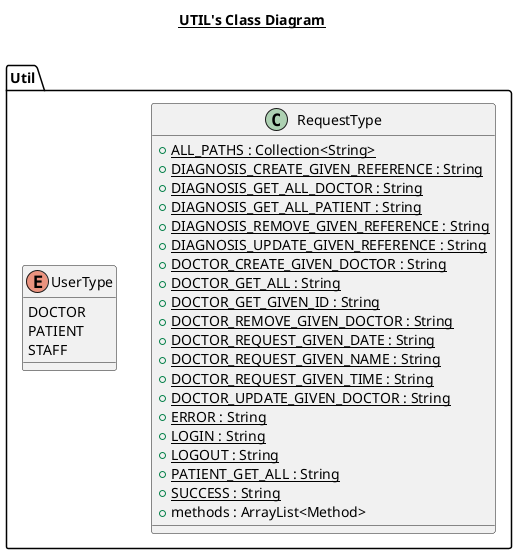 @startuml

title __UTIL's Class Diagram__\n

  namespace Util {
    class Util.RequestType {
        {static} + ALL_PATHS : Collection<String>
        {static} + DIAGNOSIS_CREATE_GIVEN_REFERENCE : String
        {static} + DIAGNOSIS_GET_ALL_DOCTOR : String
        {static} + DIAGNOSIS_GET_ALL_PATIENT : String
        {static} + DIAGNOSIS_REMOVE_GIVEN_REFERENCE : String
        {static} + DIAGNOSIS_UPDATE_GIVEN_REFERENCE : String
        {static} + DOCTOR_CREATE_GIVEN_DOCTOR : String
        {static} + DOCTOR_GET_ALL : String
        {static} + DOCTOR_GET_GIVEN_ID : String
        {static} + DOCTOR_REMOVE_GIVEN_DOCTOR : String
        {static} + DOCTOR_REQUEST_GIVEN_DATE : String
        {static} + DOCTOR_REQUEST_GIVEN_NAME : String
        {static} + DOCTOR_REQUEST_GIVEN_TIME : String
        {static} + DOCTOR_UPDATE_GIVEN_DOCTOR : String
        {static} + ERROR : String
        {static} + LOGIN : String
        {static} + LOGOUT : String
        {static} + PATIENT_GET_ALL : String
        {static} + SUCCESS : String
        + methods : ArrayList<Method>
    }
  }
  

  namespace Util {
    enum UserType {
      DOCTOR
      PATIENT
      STAFF
    }
  }


@enduml
